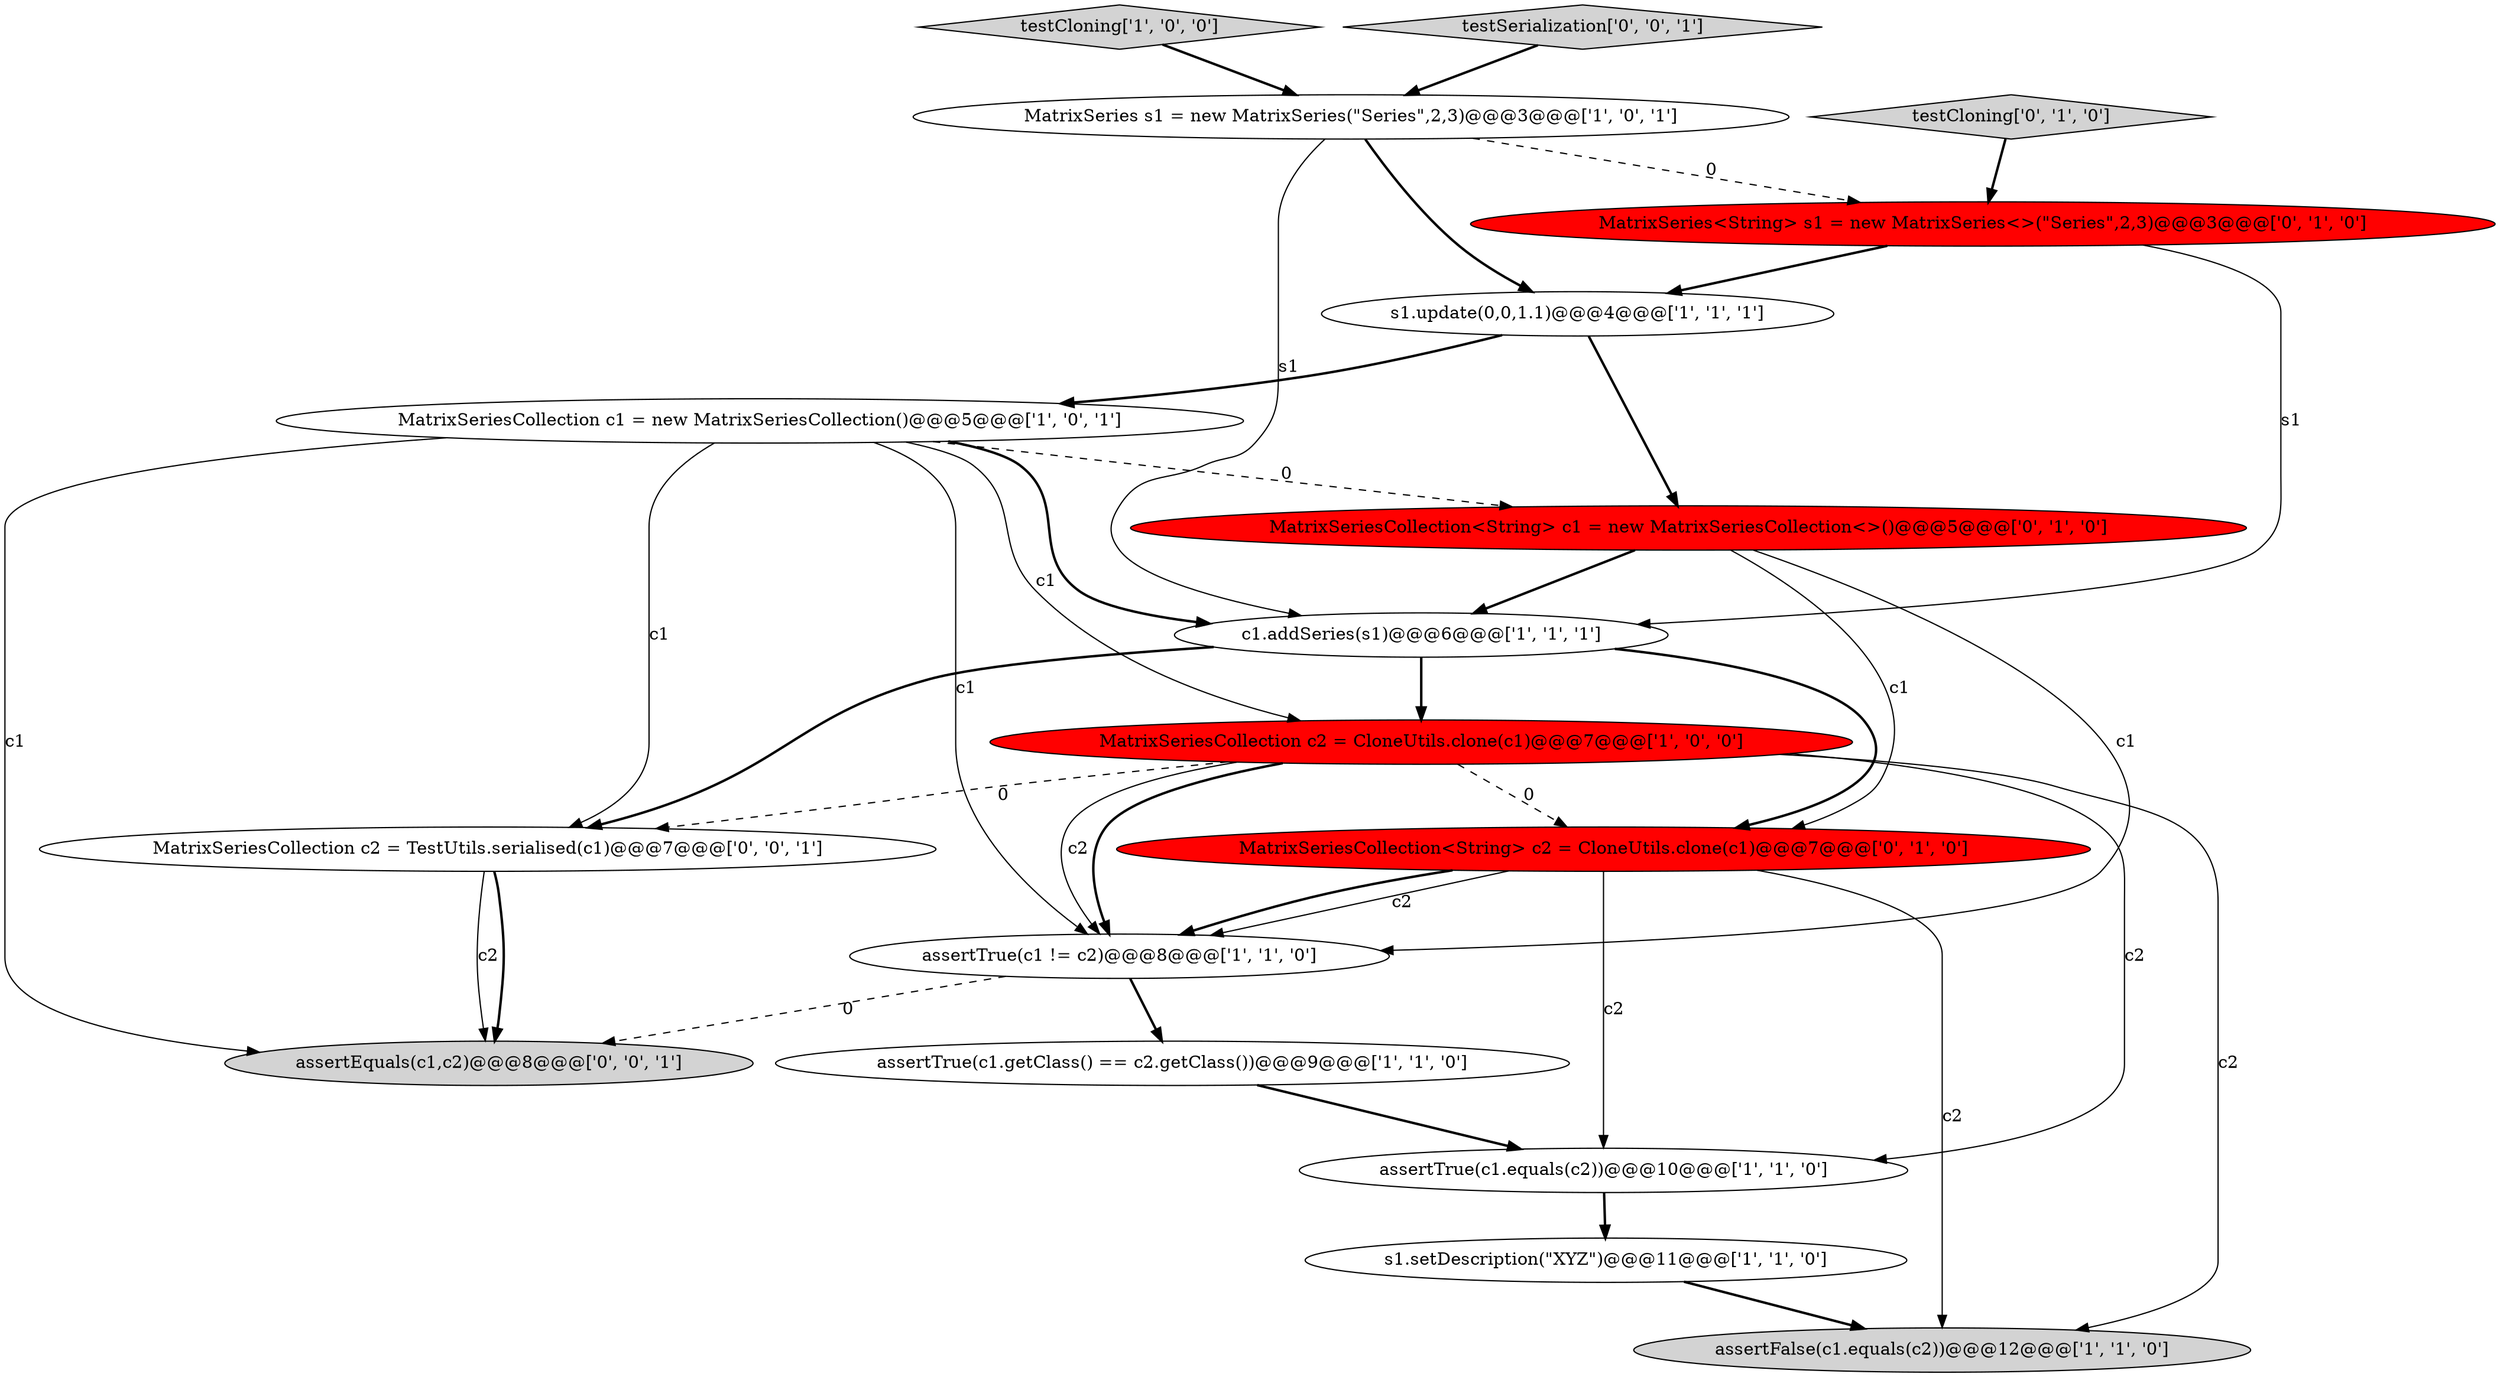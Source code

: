 digraph {
1 [style = filled, label = "s1.update(0,0,1.1)@@@4@@@['1', '1', '1']", fillcolor = white, shape = ellipse image = "AAA0AAABBB1BBB"];
13 [style = filled, label = "MatrixSeriesCollection<String> c1 = new MatrixSeriesCollection<>()@@@5@@@['0', '1', '0']", fillcolor = red, shape = ellipse image = "AAA1AAABBB2BBB"];
4 [style = filled, label = "c1.addSeries(s1)@@@6@@@['1', '1', '1']", fillcolor = white, shape = ellipse image = "AAA0AAABBB1BBB"];
6 [style = filled, label = "testCloning['1', '0', '0']", fillcolor = lightgray, shape = diamond image = "AAA0AAABBB1BBB"];
7 [style = filled, label = "assertFalse(c1.equals(c2))@@@12@@@['1', '1', '0']", fillcolor = lightgray, shape = ellipse image = "AAA0AAABBB1BBB"];
10 [style = filled, label = "assertTrue(c1.equals(c2))@@@10@@@['1', '1', '0']", fillcolor = white, shape = ellipse image = "AAA0AAABBB1BBB"];
11 [style = filled, label = "MatrixSeries<String> s1 = new MatrixSeries<>(\"Series\",2,3)@@@3@@@['0', '1', '0']", fillcolor = red, shape = ellipse image = "AAA1AAABBB2BBB"];
14 [style = filled, label = "MatrixSeriesCollection<String> c2 = CloneUtils.clone(c1)@@@7@@@['0', '1', '0']", fillcolor = red, shape = ellipse image = "AAA1AAABBB2BBB"];
15 [style = filled, label = "testSerialization['0', '0', '1']", fillcolor = lightgray, shape = diamond image = "AAA0AAABBB3BBB"];
2 [style = filled, label = "s1.setDescription(\"XYZ\")@@@11@@@['1', '1', '0']", fillcolor = white, shape = ellipse image = "AAA0AAABBB1BBB"];
5 [style = filled, label = "assertTrue(c1 != c2)@@@8@@@['1', '1', '0']", fillcolor = white, shape = ellipse image = "AAA0AAABBB1BBB"];
8 [style = filled, label = "MatrixSeries s1 = new MatrixSeries(\"Series\",2,3)@@@3@@@['1', '0', '1']", fillcolor = white, shape = ellipse image = "AAA0AAABBB1BBB"];
0 [style = filled, label = "assertTrue(c1.getClass() == c2.getClass())@@@9@@@['1', '1', '0']", fillcolor = white, shape = ellipse image = "AAA0AAABBB1BBB"];
9 [style = filled, label = "MatrixSeriesCollection c1 = new MatrixSeriesCollection()@@@5@@@['1', '0', '1']", fillcolor = white, shape = ellipse image = "AAA0AAABBB1BBB"];
16 [style = filled, label = "assertEquals(c1,c2)@@@8@@@['0', '0', '1']", fillcolor = lightgray, shape = ellipse image = "AAA0AAABBB3BBB"];
3 [style = filled, label = "MatrixSeriesCollection c2 = CloneUtils.clone(c1)@@@7@@@['1', '0', '0']", fillcolor = red, shape = ellipse image = "AAA1AAABBB1BBB"];
17 [style = filled, label = "MatrixSeriesCollection c2 = TestUtils.serialised(c1)@@@7@@@['0', '0', '1']", fillcolor = white, shape = ellipse image = "AAA0AAABBB3BBB"];
12 [style = filled, label = "testCloning['0', '1', '0']", fillcolor = lightgray, shape = diamond image = "AAA0AAABBB2BBB"];
4->3 [style = bold, label=""];
13->5 [style = solid, label="c1"];
4->14 [style = bold, label=""];
3->17 [style = dashed, label="0"];
4->17 [style = bold, label=""];
9->17 [style = solid, label="c1"];
11->1 [style = bold, label=""];
17->16 [style = solid, label="c2"];
9->4 [style = bold, label=""];
12->11 [style = bold, label=""];
3->10 [style = solid, label="c2"];
13->14 [style = solid, label="c1"];
14->7 [style = solid, label="c2"];
1->13 [style = bold, label=""];
8->4 [style = solid, label="s1"];
1->9 [style = bold, label=""];
9->3 [style = solid, label="c1"];
5->16 [style = dashed, label="0"];
8->1 [style = bold, label=""];
3->5 [style = bold, label=""];
0->10 [style = bold, label=""];
14->10 [style = solid, label="c2"];
9->16 [style = solid, label="c1"];
5->0 [style = bold, label=""];
3->7 [style = solid, label="c2"];
3->5 [style = solid, label="c2"];
14->5 [style = solid, label="c2"];
6->8 [style = bold, label=""];
9->13 [style = dashed, label="0"];
10->2 [style = bold, label=""];
2->7 [style = bold, label=""];
8->11 [style = dashed, label="0"];
3->14 [style = dashed, label="0"];
9->5 [style = solid, label="c1"];
15->8 [style = bold, label=""];
17->16 [style = bold, label=""];
11->4 [style = solid, label="s1"];
14->5 [style = bold, label=""];
13->4 [style = bold, label=""];
}
